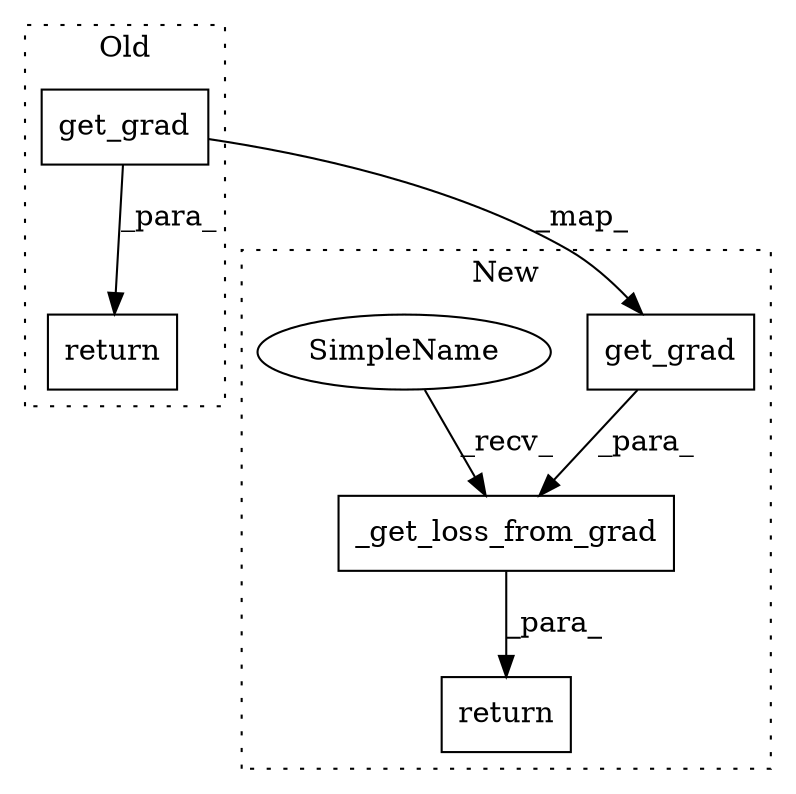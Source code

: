 digraph G {
subgraph cluster0 {
1 [label="return" a="41" s="4474" l="12" shape="box"];
4 [label="get_grad" a="32" s="4491,4514" l="9,1" shape="box"];
label = "Old";
style="dotted";
}
subgraph cluster1 {
2 [label="_get_loss_from_grad" a="32" s="4556,4581" l="20,1" shape="box"];
3 [label="return" a="41" s="4588" l="12" shape="box"];
5 [label="get_grad" a="32" s="4516,4539" l="9,1" shape="box"];
6 [label="SimpleName" a="42" s="4551" l="4" shape="ellipse"];
label = "New";
style="dotted";
}
2 -> 3 [label="_para_"];
4 -> 5 [label="_map_"];
4 -> 1 [label="_para_"];
5 -> 2 [label="_para_"];
6 -> 2 [label="_recv_"];
}